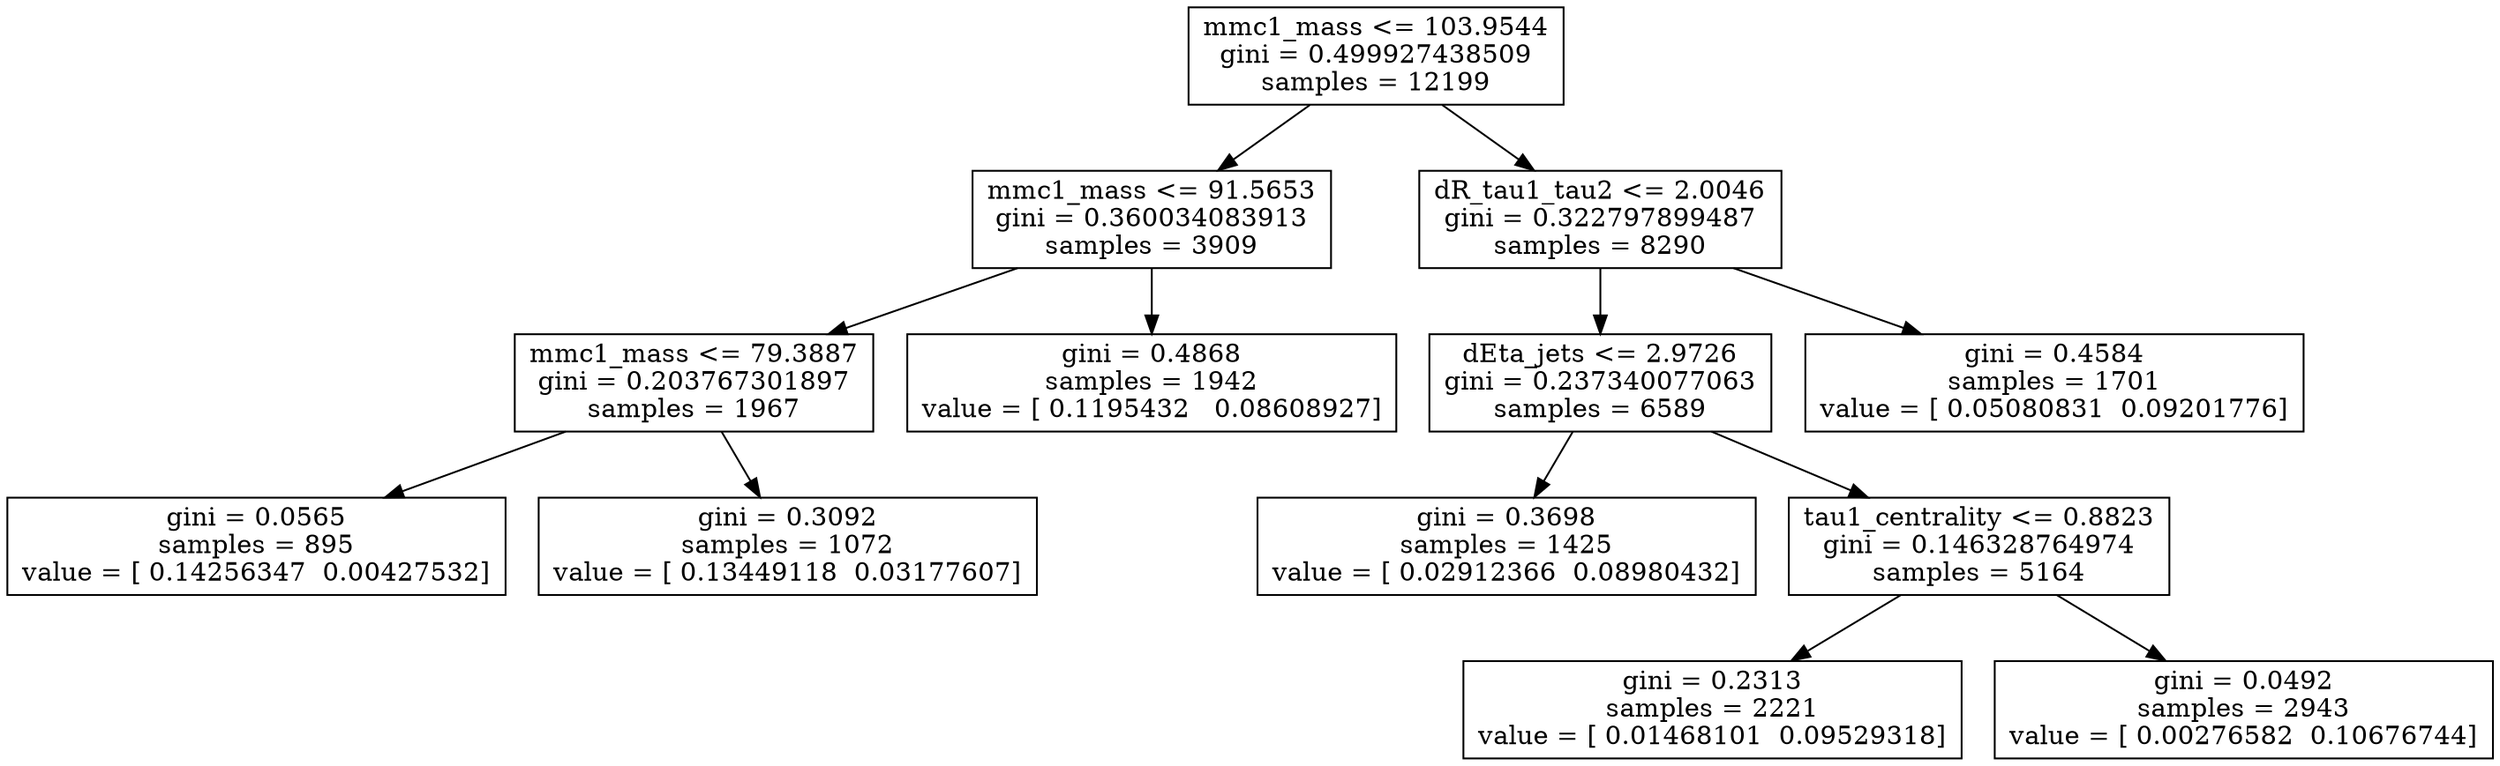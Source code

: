 digraph Tree {
0 [label="mmc1_mass <= 103.9544\ngini = 0.499927438509\nsamples = 12199", shape="box"] ;
1 [label="mmc1_mass <= 91.5653\ngini = 0.360034083913\nsamples = 3909", shape="box"] ;
0 -> 1 ;
2 [label="mmc1_mass <= 79.3887\ngini = 0.203767301897\nsamples = 1967", shape="box"] ;
1 -> 2 ;
3 [label="gini = 0.0565\nsamples = 895\nvalue = [ 0.14256347  0.00427532]", shape="box"] ;
2 -> 3 ;
4 [label="gini = 0.3092\nsamples = 1072\nvalue = [ 0.13449118  0.03177607]", shape="box"] ;
2 -> 4 ;
5 [label="gini = 0.4868\nsamples = 1942\nvalue = [ 0.1195432   0.08608927]", shape="box"] ;
1 -> 5 ;
6 [label="dR_tau1_tau2 <= 2.0046\ngini = 0.322797899487\nsamples = 8290", shape="box"] ;
0 -> 6 ;
7 [label="dEta_jets <= 2.9726\ngini = 0.237340077063\nsamples = 6589", shape="box"] ;
6 -> 7 ;
8 [label="gini = 0.3698\nsamples = 1425\nvalue = [ 0.02912366  0.08980432]", shape="box"] ;
7 -> 8 ;
9 [label="tau1_centrality <= 0.8823\ngini = 0.146328764974\nsamples = 5164", shape="box"] ;
7 -> 9 ;
10 [label="gini = 0.2313\nsamples = 2221\nvalue = [ 0.01468101  0.09529318]", shape="box"] ;
9 -> 10 ;
11 [label="gini = 0.0492\nsamples = 2943\nvalue = [ 0.00276582  0.10676744]", shape="box"] ;
9 -> 11 ;
12 [label="gini = 0.4584\nsamples = 1701\nvalue = [ 0.05080831  0.09201776]", shape="box"] ;
6 -> 12 ;
}